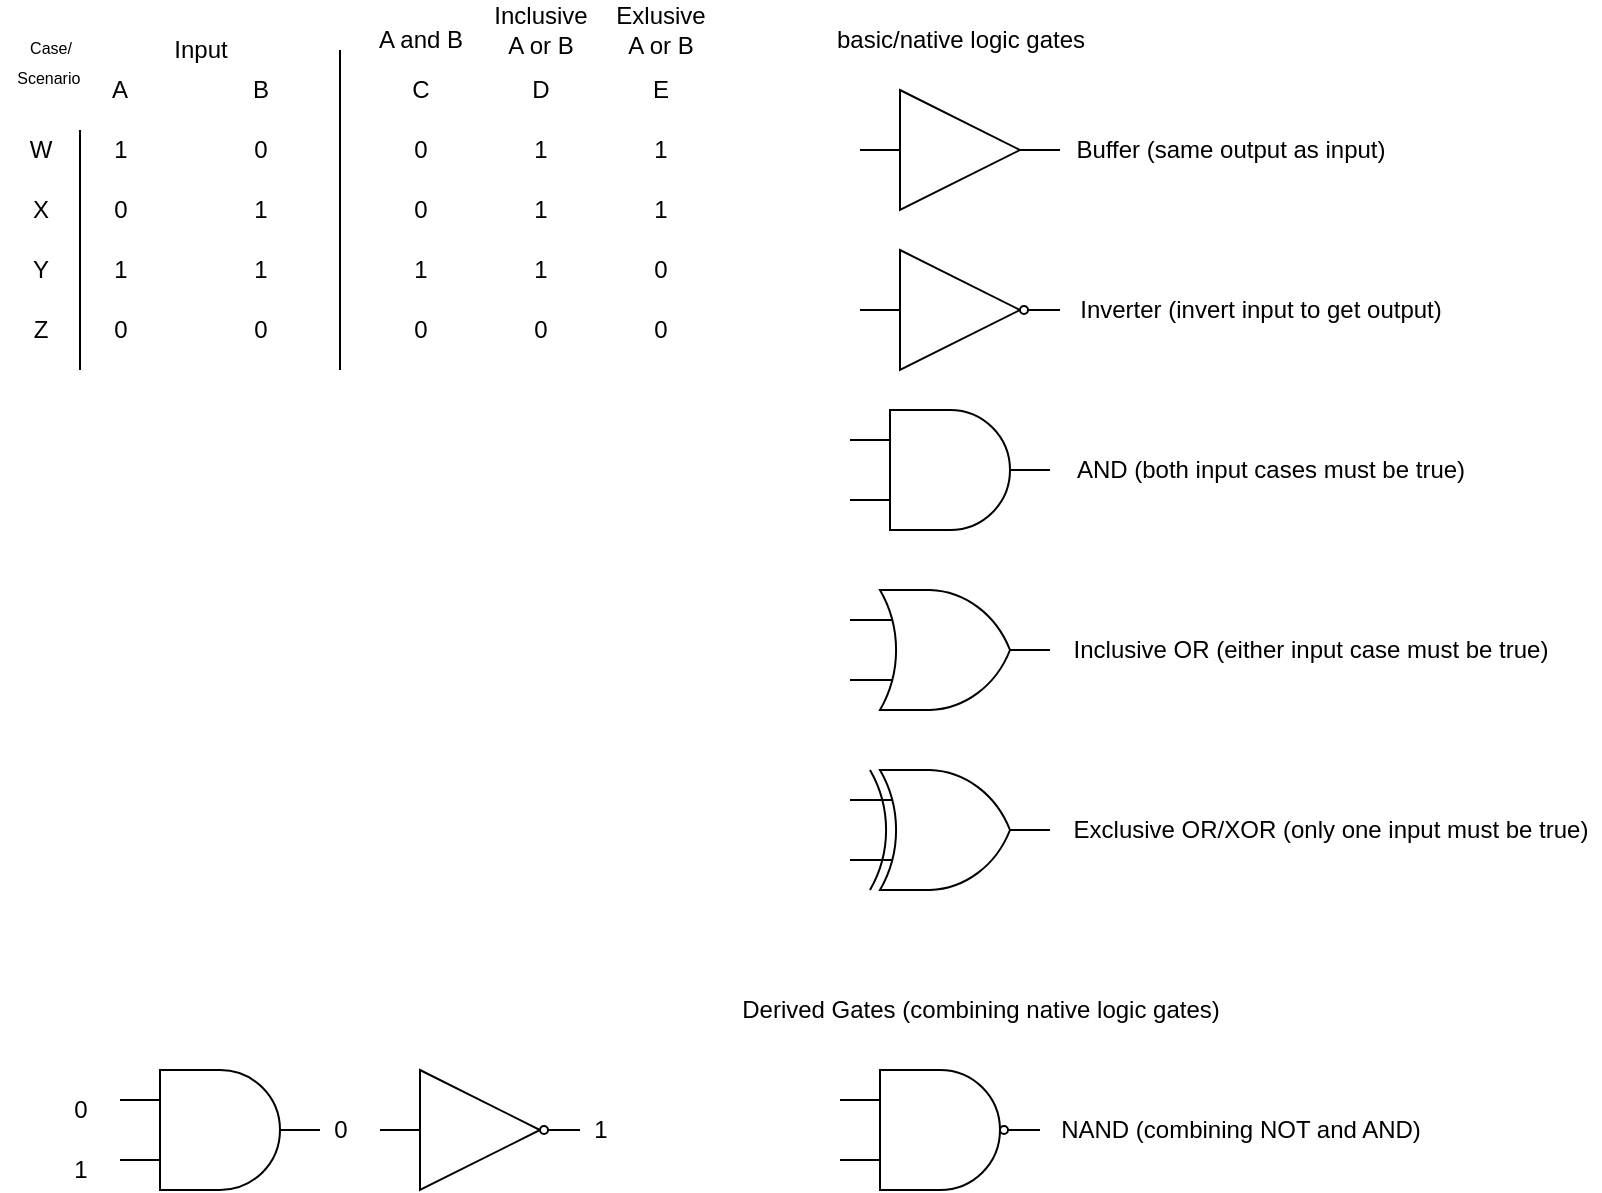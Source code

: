 <mxfile version="14.3.1" type="github">
  <diagram id="0xffNsh3KAgAyxDNN7ll" name="Page-1">
    <mxGraphModel dx="1185" dy="667" grid="1" gridSize="10" guides="1" tooltips="1" connect="1" arrows="1" fold="1" page="1" pageScale="1" pageWidth="850" pageHeight="1100" math="0" shadow="0">
      <root>
        <mxCell id="0" />
        <mxCell id="1" parent="0" />
        <mxCell id="WsodqEG6uwPFF5_1WzEi-1" value="" style="endArrow=none;html=1;" edge="1" parent="1">
          <mxGeometry width="50" height="50" relative="1" as="geometry">
            <mxPoint x="170" y="200" as="sourcePoint" />
            <mxPoint x="170" y="40" as="targetPoint" />
          </mxGeometry>
        </mxCell>
        <mxCell id="WsodqEG6uwPFF5_1WzEi-3" value="Input" style="text;html=1;align=center;verticalAlign=middle;resizable=0;points=[];autosize=1;" vertex="1" parent="1">
          <mxGeometry x="80" y="30" width="40" height="20" as="geometry" />
        </mxCell>
        <mxCell id="WsodqEG6uwPFF5_1WzEi-4" value="A" style="text;html=1;strokeColor=none;fillColor=none;align=center;verticalAlign=middle;whiteSpace=wrap;rounded=0;" vertex="1" parent="1">
          <mxGeometry x="40" y="50" width="40" height="20" as="geometry" />
        </mxCell>
        <mxCell id="WsodqEG6uwPFF5_1WzEi-5" value="B" style="text;html=1;align=center;verticalAlign=middle;resizable=0;points=[];autosize=1;" vertex="1" parent="1">
          <mxGeometry x="120" y="50" width="20" height="20" as="geometry" />
        </mxCell>
        <mxCell id="WsodqEG6uwPFF5_1WzEi-6" value="1" style="text;html=1;align=center;verticalAlign=middle;resizable=0;points=[];autosize=1;" vertex="1" parent="1">
          <mxGeometry x="50" y="80" width="20" height="20" as="geometry" />
        </mxCell>
        <mxCell id="WsodqEG6uwPFF5_1WzEi-7" value="0" style="text;html=1;align=center;verticalAlign=middle;resizable=0;points=[];autosize=1;" vertex="1" parent="1">
          <mxGeometry x="50" y="110" width="20" height="20" as="geometry" />
        </mxCell>
        <mxCell id="WsodqEG6uwPFF5_1WzEi-8" value="1" style="text;html=1;align=center;verticalAlign=middle;resizable=0;points=[];autosize=1;" vertex="1" parent="1">
          <mxGeometry x="50" y="140" width="20" height="20" as="geometry" />
        </mxCell>
        <mxCell id="WsodqEG6uwPFF5_1WzEi-9" value="0" style="text;html=1;align=center;verticalAlign=middle;resizable=0;points=[];autosize=1;" vertex="1" parent="1">
          <mxGeometry x="50" y="170" width="20" height="20" as="geometry" />
        </mxCell>
        <mxCell id="WsodqEG6uwPFF5_1WzEi-10" value="0" style="text;html=1;align=center;verticalAlign=middle;resizable=0;points=[];autosize=1;" vertex="1" parent="1">
          <mxGeometry x="120" y="80" width="20" height="20" as="geometry" />
        </mxCell>
        <mxCell id="WsodqEG6uwPFF5_1WzEi-11" value="1" style="text;html=1;align=center;verticalAlign=middle;resizable=0;points=[];autosize=1;" vertex="1" parent="1">
          <mxGeometry x="120" y="110" width="20" height="20" as="geometry" />
        </mxCell>
        <mxCell id="WsodqEG6uwPFF5_1WzEi-12" value="1" style="text;html=1;align=center;verticalAlign=middle;resizable=0;points=[];autosize=1;" vertex="1" parent="1">
          <mxGeometry x="120" y="140" width="20" height="20" as="geometry" />
        </mxCell>
        <mxCell id="WsodqEG6uwPFF5_1WzEi-13" value="0" style="text;html=1;align=center;verticalAlign=middle;resizable=0;points=[];autosize=1;" vertex="1" parent="1">
          <mxGeometry x="120" y="170" width="20" height="20" as="geometry" />
        </mxCell>
        <mxCell id="WsodqEG6uwPFF5_1WzEi-14" value="C" style="text;html=1;align=center;verticalAlign=middle;resizable=0;points=[];autosize=1;" vertex="1" parent="1">
          <mxGeometry x="200" y="50" width="20" height="20" as="geometry" />
        </mxCell>
        <mxCell id="WsodqEG6uwPFF5_1WzEi-15" value="D" style="text;html=1;align=center;verticalAlign=middle;resizable=0;points=[];autosize=1;" vertex="1" parent="1">
          <mxGeometry x="260" y="50" width="20" height="20" as="geometry" />
        </mxCell>
        <mxCell id="WsodqEG6uwPFF5_1WzEi-16" value="0" style="text;html=1;align=center;verticalAlign=middle;resizable=0;points=[];autosize=1;" vertex="1" parent="1">
          <mxGeometry x="200" y="80" width="20" height="20" as="geometry" />
        </mxCell>
        <mxCell id="WsodqEG6uwPFF5_1WzEi-17" value="1" style="text;html=1;align=center;verticalAlign=middle;resizable=0;points=[];autosize=1;" vertex="1" parent="1">
          <mxGeometry x="260" y="80" width="20" height="20" as="geometry" />
        </mxCell>
        <mxCell id="WsodqEG6uwPFF5_1WzEi-18" value="Inclusive&lt;br&gt;A or B" style="text;html=1;align=center;verticalAlign=middle;resizable=0;points=[];autosize=1;" vertex="1" parent="1">
          <mxGeometry x="240" y="15" width="60" height="30" as="geometry" />
        </mxCell>
        <mxCell id="WsodqEG6uwPFF5_1WzEi-19" value="1" style="text;html=1;align=center;verticalAlign=middle;resizable=0;points=[];autosize=1;" vertex="1" parent="1">
          <mxGeometry x="260" y="110" width="20" height="20" as="geometry" />
        </mxCell>
        <mxCell id="WsodqEG6uwPFF5_1WzEi-20" value="1" style="text;html=1;align=center;verticalAlign=middle;resizable=0;points=[];autosize=1;" vertex="1" parent="1">
          <mxGeometry x="260" y="140" width="20" height="20" as="geometry" />
        </mxCell>
        <mxCell id="WsodqEG6uwPFF5_1WzEi-21" value="0" style="text;html=1;align=center;verticalAlign=middle;resizable=0;points=[];autosize=1;" vertex="1" parent="1">
          <mxGeometry x="260" y="170" width="20" height="20" as="geometry" />
        </mxCell>
        <mxCell id="WsodqEG6uwPFF5_1WzEi-22" value="0" style="text;html=1;align=center;verticalAlign=middle;resizable=0;points=[];autosize=1;" vertex="1" parent="1">
          <mxGeometry x="200" y="110" width="20" height="20" as="geometry" />
        </mxCell>
        <mxCell id="WsodqEG6uwPFF5_1WzEi-23" value="1" style="text;html=1;align=center;verticalAlign=middle;resizable=0;points=[];autosize=1;" vertex="1" parent="1">
          <mxGeometry x="200" y="140" width="20" height="20" as="geometry" />
        </mxCell>
        <mxCell id="WsodqEG6uwPFF5_1WzEi-24" value="0" style="text;html=1;align=center;verticalAlign=middle;resizable=0;points=[];autosize=1;" vertex="1" parent="1">
          <mxGeometry x="200" y="170" width="20" height="20" as="geometry" />
        </mxCell>
        <mxCell id="WsodqEG6uwPFF5_1WzEi-25" value="A and B" style="text;html=1;align=center;verticalAlign=middle;resizable=0;points=[];autosize=1;" vertex="1" parent="1">
          <mxGeometry x="180" y="25" width="60" height="20" as="geometry" />
        </mxCell>
        <mxCell id="WsodqEG6uwPFF5_1WzEi-26" value="Exlusive&lt;br&gt;A or B" style="text;html=1;align=center;verticalAlign=middle;resizable=0;points=[];autosize=1;" vertex="1" parent="1">
          <mxGeometry x="300" y="15" width="60" height="30" as="geometry" />
        </mxCell>
        <mxCell id="WsodqEG6uwPFF5_1WzEi-27" value="E" style="text;html=1;align=center;verticalAlign=middle;resizable=0;points=[];autosize=1;" vertex="1" parent="1">
          <mxGeometry x="320" y="50" width="20" height="20" as="geometry" />
        </mxCell>
        <mxCell id="WsodqEG6uwPFF5_1WzEi-28" value="1" style="text;html=1;align=center;verticalAlign=middle;resizable=0;points=[];autosize=1;" vertex="1" parent="1">
          <mxGeometry x="320" y="80" width="20" height="20" as="geometry" />
        </mxCell>
        <mxCell id="WsodqEG6uwPFF5_1WzEi-29" value="1" style="text;html=1;align=center;verticalAlign=middle;resizable=0;points=[];autosize=1;" vertex="1" parent="1">
          <mxGeometry x="320" y="110" width="20" height="20" as="geometry" />
        </mxCell>
        <mxCell id="WsodqEG6uwPFF5_1WzEi-30" value="0" style="text;html=1;align=center;verticalAlign=middle;resizable=0;points=[];autosize=1;" vertex="1" parent="1">
          <mxGeometry x="320" y="140" width="20" height="20" as="geometry" />
        </mxCell>
        <mxCell id="WsodqEG6uwPFF5_1WzEi-31" value="0" style="text;html=1;align=center;verticalAlign=middle;resizable=0;points=[];autosize=1;" vertex="1" parent="1">
          <mxGeometry x="320" y="170" width="20" height="20" as="geometry" />
        </mxCell>
        <mxCell id="WsodqEG6uwPFF5_1WzEi-32" value="&lt;font style=&quot;font-size: 8px&quot;&gt;Case/&lt;br&gt;Scenario&amp;nbsp;&lt;/font&gt;" style="text;html=1;align=center;verticalAlign=middle;resizable=0;points=[];autosize=1;" vertex="1" parent="1">
          <mxGeometry y="25" width="50" height="40" as="geometry" />
        </mxCell>
        <mxCell id="WsodqEG6uwPFF5_1WzEi-33" value="W" style="text;html=1;align=center;verticalAlign=middle;resizable=0;points=[];autosize=1;" vertex="1" parent="1">
          <mxGeometry x="5" y="80" width="30" height="20" as="geometry" />
        </mxCell>
        <mxCell id="WsodqEG6uwPFF5_1WzEi-34" value="X" style="text;html=1;align=center;verticalAlign=middle;resizable=0;points=[];autosize=1;" vertex="1" parent="1">
          <mxGeometry x="10" y="110" width="20" height="20" as="geometry" />
        </mxCell>
        <mxCell id="WsodqEG6uwPFF5_1WzEi-35" value="Y" style="text;html=1;align=center;verticalAlign=middle;resizable=0;points=[];autosize=1;" vertex="1" parent="1">
          <mxGeometry x="10" y="140" width="20" height="20" as="geometry" />
        </mxCell>
        <mxCell id="WsodqEG6uwPFF5_1WzEi-36" value="Z" style="text;html=1;align=center;verticalAlign=middle;resizable=0;points=[];autosize=1;" vertex="1" parent="1">
          <mxGeometry x="10" y="170" width="20" height="20" as="geometry" />
        </mxCell>
        <mxCell id="WsodqEG6uwPFF5_1WzEi-37" value="" style="endArrow=none;html=1;" edge="1" parent="1">
          <mxGeometry width="50" height="50" relative="1" as="geometry">
            <mxPoint x="40" y="200" as="sourcePoint" />
            <mxPoint x="40" y="80" as="targetPoint" />
          </mxGeometry>
        </mxCell>
        <mxCell id="WsodqEG6uwPFF5_1WzEi-38" value="basic/native logic gates" style="text;html=1;align=center;verticalAlign=middle;resizable=0;points=[];autosize=1;" vertex="1" parent="1">
          <mxGeometry x="410" y="25" width="140" height="20" as="geometry" />
        </mxCell>
        <mxCell id="WsodqEG6uwPFF5_1WzEi-39" value="" style="verticalLabelPosition=bottom;shadow=0;dashed=0;align=center;html=1;verticalAlign=top;shape=mxgraph.electrical.logic_gates.buffer2;" vertex="1" parent="1">
          <mxGeometry x="430" y="60" width="100" height="60" as="geometry" />
        </mxCell>
        <mxCell id="WsodqEG6uwPFF5_1WzEi-40" value="Buffer (same output as input)" style="text;html=1;align=center;verticalAlign=middle;resizable=0;points=[];autosize=1;" vertex="1" parent="1">
          <mxGeometry x="530" y="80" width="170" height="20" as="geometry" />
        </mxCell>
        <mxCell id="WsodqEG6uwPFF5_1WzEi-41" value="Derived Gates (combining native logic gates)" style="text;html=1;align=center;verticalAlign=middle;resizable=0;points=[];autosize=1;" vertex="1" parent="1">
          <mxGeometry x="365" y="510" width="250" height="20" as="geometry" />
        </mxCell>
        <mxCell id="WsodqEG6uwPFF5_1WzEi-42" value="" style="verticalLabelPosition=bottom;shadow=0;dashed=0;align=center;html=1;verticalAlign=top;shape=mxgraph.electrical.logic_gates.buffer2;negating=1;" vertex="1" parent="1">
          <mxGeometry x="430" y="140" width="100" height="60" as="geometry" />
        </mxCell>
        <mxCell id="WsodqEG6uwPFF5_1WzEi-43" value="Inverter (invert input to get output)" style="text;html=1;align=center;verticalAlign=middle;resizable=0;points=[];autosize=1;" vertex="1" parent="1">
          <mxGeometry x="530" y="160" width="200" height="20" as="geometry" />
        </mxCell>
        <mxCell id="WsodqEG6uwPFF5_1WzEi-44" value="" style="verticalLabelPosition=bottom;shadow=0;dashed=0;align=center;html=1;verticalAlign=top;shape=mxgraph.electrical.logic_gates.logic_gate;operation=and;" vertex="1" parent="1">
          <mxGeometry x="425" y="220" width="100" height="60" as="geometry" />
        </mxCell>
        <mxCell id="WsodqEG6uwPFF5_1WzEi-45" value="AND (both input cases must be true)" style="text;html=1;align=center;verticalAlign=middle;resizable=0;points=[];autosize=1;" vertex="1" parent="1">
          <mxGeometry x="530" y="240" width="210" height="20" as="geometry" />
        </mxCell>
        <mxCell id="WsodqEG6uwPFF5_1WzEi-46" value="" style="verticalLabelPosition=bottom;shadow=0;dashed=0;align=center;html=1;verticalAlign=top;shape=mxgraph.electrical.logic_gates.logic_gate;operation=or;" vertex="1" parent="1">
          <mxGeometry x="425" y="310" width="100" height="60" as="geometry" />
        </mxCell>
        <mxCell id="WsodqEG6uwPFF5_1WzEi-47" value="Inclusive OR (either input case must be true)" style="text;html=1;align=center;verticalAlign=middle;resizable=0;points=[];autosize=1;" vertex="1" parent="1">
          <mxGeometry x="530" y="330" width="250" height="20" as="geometry" />
        </mxCell>
        <mxCell id="WsodqEG6uwPFF5_1WzEi-48" value="" style="verticalLabelPosition=bottom;shadow=0;dashed=0;align=center;html=1;verticalAlign=top;shape=mxgraph.electrical.logic_gates.logic_gate;operation=and;negating=1;" vertex="1" parent="1">
          <mxGeometry x="420" y="550" width="100" height="60" as="geometry" />
        </mxCell>
        <mxCell id="WsodqEG6uwPFF5_1WzEi-49" value="NAND (combining NOT and AND)" style="text;html=1;align=center;verticalAlign=middle;resizable=0;points=[];autosize=1;" vertex="1" parent="1">
          <mxGeometry x="520" y="570" width="200" height="20" as="geometry" />
        </mxCell>
        <mxCell id="WsodqEG6uwPFF5_1WzEi-50" value="" style="verticalLabelPosition=bottom;shadow=0;dashed=0;align=center;html=1;verticalAlign=top;shape=mxgraph.electrical.logic_gates.logic_gate;operation=and;" vertex="1" parent="1">
          <mxGeometry x="60" y="550" width="100" height="60" as="geometry" />
        </mxCell>
        <mxCell id="WsodqEG6uwPFF5_1WzEi-51" value="" style="verticalLabelPosition=bottom;shadow=0;dashed=0;align=center;html=1;verticalAlign=top;shape=mxgraph.electrical.logic_gates.buffer2;negating=1;" vertex="1" parent="1">
          <mxGeometry x="190" y="550" width="100" height="60" as="geometry" />
        </mxCell>
        <mxCell id="WsodqEG6uwPFF5_1WzEi-52" value="0" style="text;html=1;align=center;verticalAlign=middle;resizable=0;points=[];autosize=1;" vertex="1" parent="1">
          <mxGeometry x="30" y="560" width="20" height="20" as="geometry" />
        </mxCell>
        <mxCell id="WsodqEG6uwPFF5_1WzEi-53" value="1" style="text;html=1;align=center;verticalAlign=middle;resizable=0;points=[];autosize=1;" vertex="1" parent="1">
          <mxGeometry x="30" y="590" width="20" height="20" as="geometry" />
        </mxCell>
        <mxCell id="WsodqEG6uwPFF5_1WzEi-54" value="0" style="text;html=1;align=center;verticalAlign=middle;resizable=0;points=[];autosize=1;" vertex="1" parent="1">
          <mxGeometry x="160" y="570" width="20" height="20" as="geometry" />
        </mxCell>
        <mxCell id="WsodqEG6uwPFF5_1WzEi-55" value="1" style="text;html=1;align=center;verticalAlign=middle;resizable=0;points=[];autosize=1;" vertex="1" parent="1">
          <mxGeometry x="290" y="570" width="20" height="20" as="geometry" />
        </mxCell>
        <mxCell id="WsodqEG6uwPFF5_1WzEi-56" value="" style="verticalLabelPosition=bottom;shadow=0;dashed=0;align=center;html=1;verticalAlign=top;shape=mxgraph.electrical.logic_gates.logic_gate;operation=xor;" vertex="1" parent="1">
          <mxGeometry x="425" y="400" width="100" height="60" as="geometry" />
        </mxCell>
        <mxCell id="WsodqEG6uwPFF5_1WzEi-57" value="Exclusive OR/XOR (only one input must be true)" style="text;html=1;align=center;verticalAlign=middle;resizable=0;points=[];autosize=1;" vertex="1" parent="1">
          <mxGeometry x="530" y="420" width="270" height="20" as="geometry" />
        </mxCell>
      </root>
    </mxGraphModel>
  </diagram>
</mxfile>
